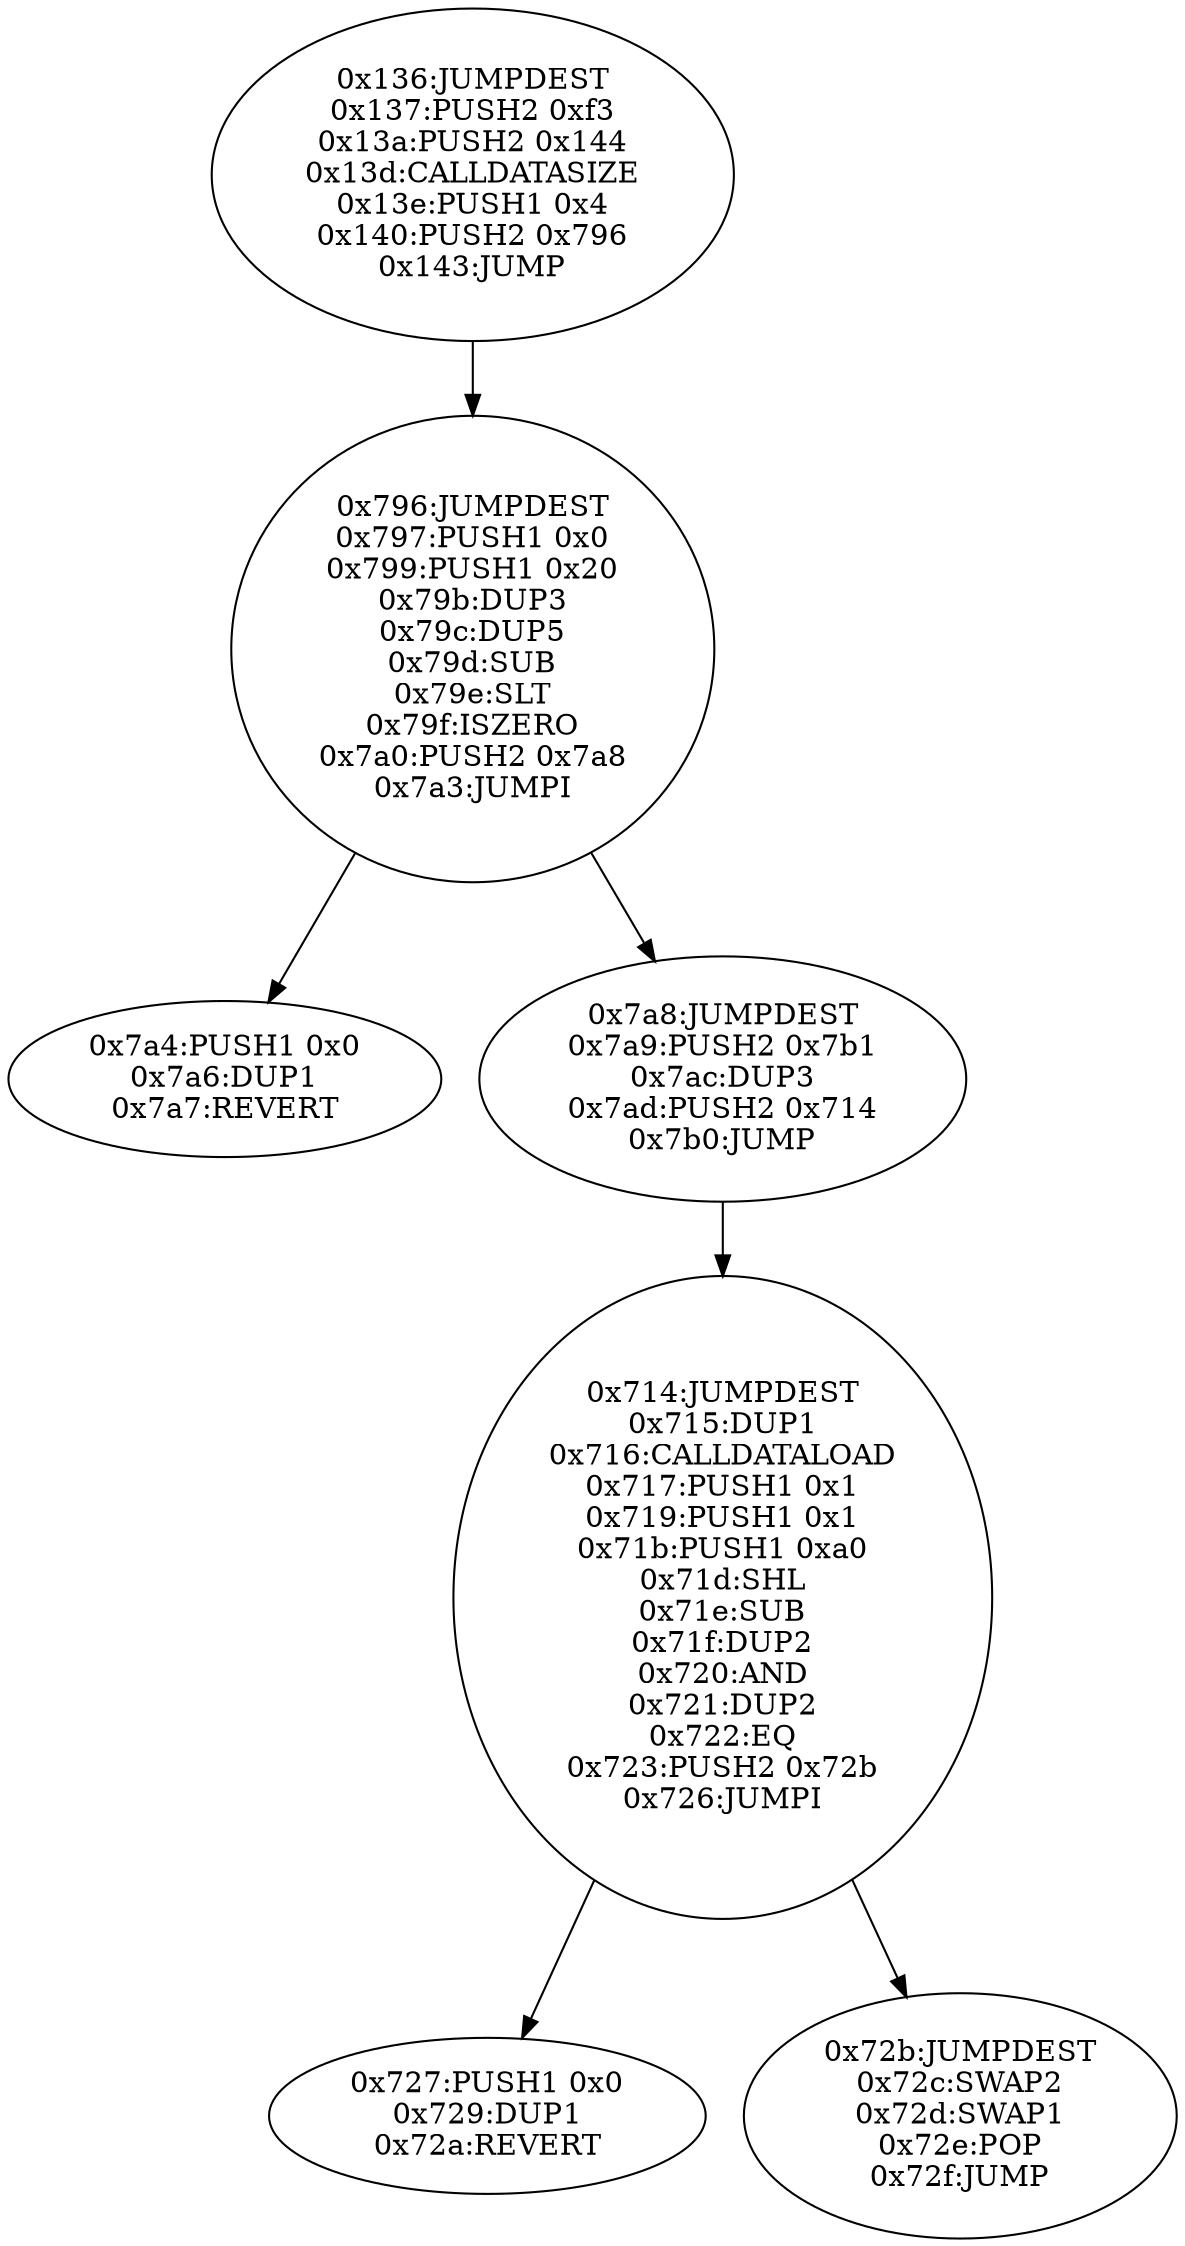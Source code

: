 digraph{
310[label="0x136:JUMPDEST
0x137:PUSH2 0xf3
0x13a:PUSH2 0x144
0x13d:CALLDATASIZE
0x13e:PUSH1 0x4
0x140:PUSH2 0x796
0x143:JUMP"]
310 -> 1942
1942[label="0x796:JUMPDEST
0x797:PUSH1 0x0
0x799:PUSH1 0x20
0x79b:DUP3
0x79c:DUP5
0x79d:SUB
0x79e:SLT
0x79f:ISZERO
0x7a0:PUSH2 0x7a8
0x7a3:JUMPI"]
1942 -> 1956
1942 -> 1960
1956[label="0x7a4:PUSH1 0x0
0x7a6:DUP1
0x7a7:REVERT"]
1960[label="0x7a8:JUMPDEST
0x7a9:PUSH2 0x7b1
0x7ac:DUP3
0x7ad:PUSH2 0x714
0x7b0:JUMP"]
1960 -> 1812
1812[label="0x714:JUMPDEST
0x715:DUP1
0x716:CALLDATALOAD
0x717:PUSH1 0x1
0x719:PUSH1 0x1
0x71b:PUSH1 0xa0
0x71d:SHL
0x71e:SUB
0x71f:DUP2
0x720:AND
0x721:DUP2
0x722:EQ
0x723:PUSH2 0x72b
0x726:JUMPI"]
1812 -> 1831
1812 -> 1835
1831[label="0x727:PUSH1 0x0
0x729:DUP1
0x72a:REVERT"]
1835[label="0x72b:JUMPDEST
0x72c:SWAP2
0x72d:SWAP1
0x72e:POP
0x72f:JUMP"]

}